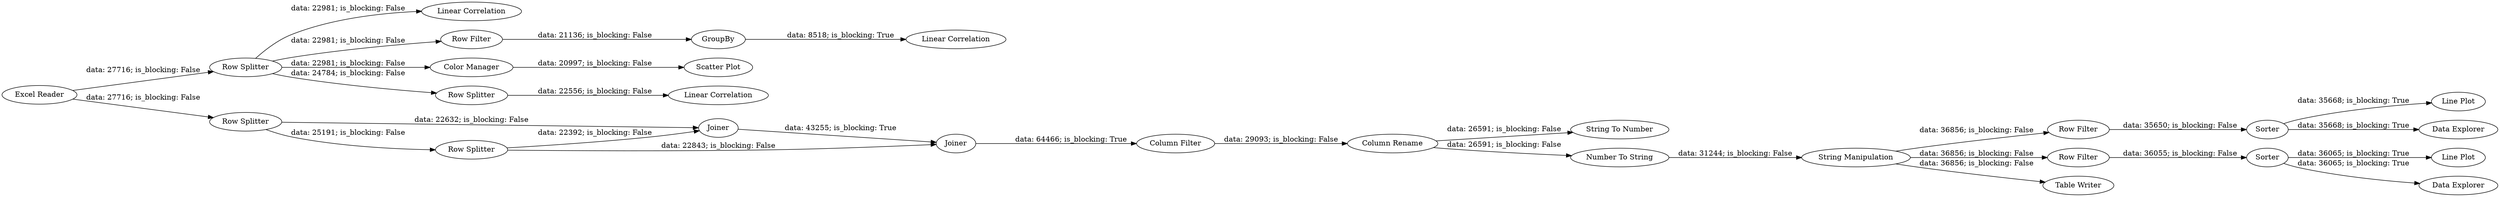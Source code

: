 digraph {
	"-8559126995967588620_13" [label="Excel Reader"]
	"-3163392750920931139_127" [label="String To Number"]
	"-8559126995967588620_33" [label="Line Plot"]
	"-8559126995967588620_164" [label=GroupBy]
	"-8559126995967588620_30" [label="Row Filter"]
	"-3163392750920931139_26" [label="String Manipulation"]
	"-8559126995967588620_42" [label="Data Explorer"]
	"-8559126995967588620_37" [label="Linear Correlation"]
	"-3163392750920931139_22" [label=Joiner]
	"-3163392750920931139_128" [label="Number To String"]
	"-8559126995967588620_32" [label="Line Plot"]
	"-8559126995967588620_165" [label="Linear Correlation"]
	"-8559126995967588620_28" [label=Sorter]
	"-8559126995967588620_163" [label="Row Filter"]
	"-3163392750920931139_126" [label="Column Rename"]
	"-8559126995967588620_129" [label="Row Splitter"]
	"-3163392750920931139_23" [label=Joiner]
	"-8559126995967588620_27" [label="Row Filter"]
	"-3163392750920931139_24" [label="Column Filter"]
	"-3163392750920931139_19" [label="Row Splitter"]
	"-8559126995967588620_31" [label=Sorter]
	"-8559126995967588620_174" [label="Scatter Plot"]
	"-8559126995967588620_43" [label="Data Explorer"]
	"-8559126995967588620_133" [label="Linear Correlation"]
	"-8559126995967588620_125" [label="Table Writer"]
	"-8559126995967588620_175" [label="Color Manager"]
	"-3163392750920931139_16" [label="Row Splitter"]
	"-8559126995967588620_167" [label="Row Splitter"]
	"-8559126995967588620_28" -> "-8559126995967588620_42" [label="data: 36065; is_blocking: True"]
	"-3163392750920931139_23" -> "-3163392750920931139_24" [label="data: 64466; is_blocking: True"]
	"-8559126995967588620_167" -> "-8559126995967588620_133" [label="data: 22556; is_blocking: False"]
	"-8559126995967588620_28" -> "-8559126995967588620_33" [label="data: 36065; is_blocking: True"]
	"-8559126995967588620_129" -> "-8559126995967588620_167" [label="data: 24784; is_blocking: False"]
	"-8559126995967588620_175" -> "-8559126995967588620_174" [label="data: 20997; is_blocking: False"]
	"-3163392750920931139_126" -> "-3163392750920931139_128" [label="data: 26591; is_blocking: False"]
	"-8559126995967588620_13" -> "-3163392750920931139_16" [label="data: 27716; is_blocking: False"]
	"-8559126995967588620_31" -> "-8559126995967588620_32" [label="data: 35668; is_blocking: True"]
	"-8559126995967588620_129" -> "-8559126995967588620_37" [label="data: 22981; is_blocking: False"]
	"-3163392750920931139_19" -> "-3163392750920931139_23" [label="data: 22843; is_blocking: False"]
	"-3163392750920931139_26" -> "-8559126995967588620_125" [label="data: 36856; is_blocking: False"]
	"-3163392750920931139_22" -> "-3163392750920931139_23" [label="data: 43255; is_blocking: True"]
	"-8559126995967588620_30" -> "-8559126995967588620_31" [label="data: 35650; is_blocking: False"]
	"-8559126995967588620_31" -> "-8559126995967588620_43" [label="data: 35668; is_blocking: True"]
	"-3163392750920931139_128" -> "-3163392750920931139_26" [label="data: 31244; is_blocking: False"]
	"-3163392750920931139_16" -> "-3163392750920931139_22" [label="data: 22632; is_blocking: False"]
	"-8559126995967588620_13" -> "-8559126995967588620_129" [label="data: 27716; is_blocking: False"]
	"-3163392750920931139_26" -> "-8559126995967588620_30" [label="data: 36856; is_blocking: False"]
	"-3163392750920931139_126" -> "-3163392750920931139_127" [label="data: 26591; is_blocking: False"]
	"-3163392750920931139_26" -> "-8559126995967588620_27" [label="data: 36856; is_blocking: False"]
	"-8559126995967588620_129" -> "-8559126995967588620_175" [label="data: 22981; is_blocking: False"]
	"-3163392750920931139_24" -> "-3163392750920931139_126" [label="data: 29093; is_blocking: False"]
	"-8559126995967588620_27" -> "-8559126995967588620_28" [label="data: 36055; is_blocking: False"]
	"-3163392750920931139_19" -> "-3163392750920931139_22" [label="data: 22392; is_blocking: False"]
	"-8559126995967588620_164" -> "-8559126995967588620_165" [label="data: 8518; is_blocking: True"]
	"-8559126995967588620_129" -> "-8559126995967588620_163" [label="data: 22981; is_blocking: False"]
	"-8559126995967588620_163" -> "-8559126995967588620_164" [label="data: 21136; is_blocking: False"]
	"-3163392750920931139_16" -> "-3163392750920931139_19" [label="data: 25191; is_blocking: False"]
	rankdir=LR
}
